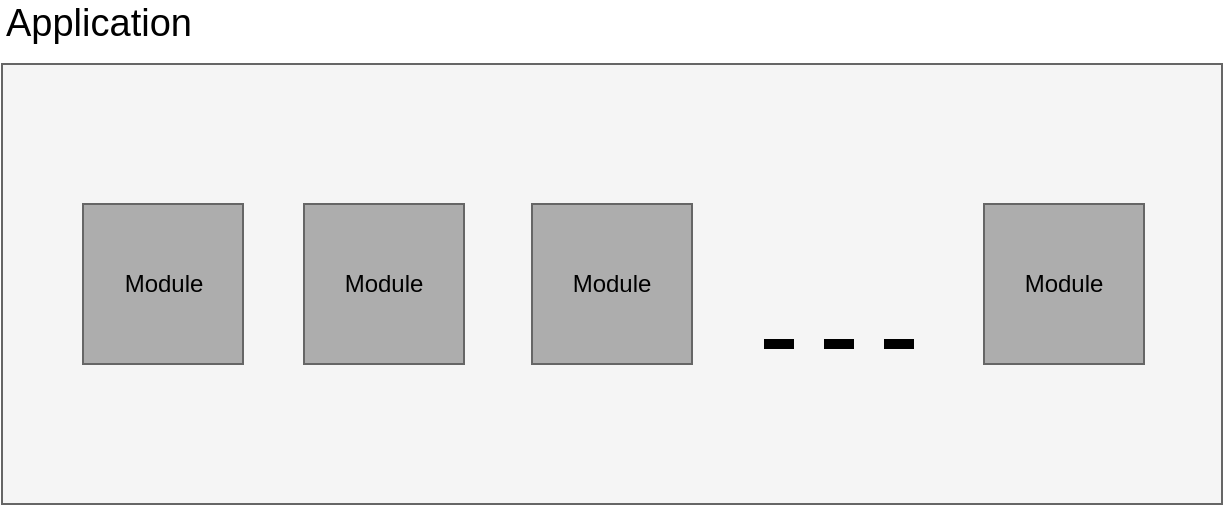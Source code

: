 <mxfile version="13.5.8" type="github"><diagram id="50-dxNu6QEocUzWJCUK6" name="Page-1"><mxGraphModel dx="1359" dy="990" grid="1" gridSize="10" guides="1" tooltips="1" connect="1" arrows="1" fold="1" page="1" pageScale="1" pageWidth="827" pageHeight="1169" math="0" shadow="0"><root><mxCell id="0"/><mxCell id="1" parent="0"/><mxCell id="RSu4hF7rdPxftlBYTb2N-1" value="" style="rounded=0;whiteSpace=wrap;html=1;fillColor=#f5f5f5;strokeColor=#666666;fontColor=#333333;" vertex="1" parent="1"><mxGeometry x="109" y="240" width="610" height="220" as="geometry"/></mxCell><mxCell id="RSu4hF7rdPxftlBYTb2N-2" value="Application" style="text;html=1;strokeColor=none;fillColor=none;align=left;verticalAlign=middle;whiteSpace=wrap;rounded=0;fontSize=19;" vertex="1" parent="1"><mxGeometry x="109" y="210" width="161" height="20" as="geometry"/></mxCell><mxCell id="RSu4hF7rdPxftlBYTb2N-3" value="" style="whiteSpace=wrap;html=1;aspect=fixed;fontSize=19;strokeColor=#666666;fontColor=#333333;fillColor=#ADADAD;" vertex="1" parent="1"><mxGeometry x="149.5" y="310" width="80" height="80" as="geometry"/></mxCell><mxCell id="RSu4hF7rdPxftlBYTb2N-4" value="" style="whiteSpace=wrap;html=1;aspect=fixed;fontSize=19;strokeColor=#666666;fontColor=#333333;fillColor=#ADADAD;" vertex="1" parent="1"><mxGeometry x="260" y="310" width="80" height="80" as="geometry"/></mxCell><mxCell id="RSu4hF7rdPxftlBYTb2N-5" value="" style="whiteSpace=wrap;html=1;aspect=fixed;fontSize=19;strokeColor=#666666;fontColor=#333333;fillColor=#ADADAD;" vertex="1" parent="1"><mxGeometry x="374" y="310" width="80" height="80" as="geometry"/></mxCell><mxCell id="RSu4hF7rdPxftlBYTb2N-6" value="" style="whiteSpace=wrap;html=1;aspect=fixed;fontSize=19;strokeColor=#666666;fontColor=#333333;fillColor=#ADADAD;" vertex="1" parent="1"><mxGeometry x="600" y="310" width="80" height="80" as="geometry"/></mxCell><mxCell id="RSu4hF7rdPxftlBYTb2N-7" value="Module" style="text;html=1;strokeColor=none;fillColor=none;align=center;verticalAlign=middle;whiteSpace=wrap;rounded=0;fontSize=12;" vertex="1" parent="1"><mxGeometry x="169.5" y="340" width="40" height="20" as="geometry"/></mxCell><mxCell id="RSu4hF7rdPxftlBYTb2N-8" value="Module" style="text;html=1;strokeColor=none;fillColor=none;align=center;verticalAlign=middle;whiteSpace=wrap;rounded=0;fontSize=12;" vertex="1" parent="1"><mxGeometry x="280" y="340" width="40" height="20" as="geometry"/></mxCell><mxCell id="RSu4hF7rdPxftlBYTb2N-9" value="Module" style="text;html=1;strokeColor=none;fillColor=none;align=center;verticalAlign=middle;whiteSpace=wrap;rounded=0;fontSize=12;" vertex="1" parent="1"><mxGeometry x="394" y="340" width="40" height="20" as="geometry"/></mxCell><mxCell id="RSu4hF7rdPxftlBYTb2N-10" value="Module" style="text;html=1;strokeColor=none;fillColor=none;align=center;verticalAlign=middle;whiteSpace=wrap;rounded=0;fontSize=12;" vertex="1" parent="1"><mxGeometry x="620" y="340" width="40" height="20" as="geometry"/></mxCell><mxCell id="RSu4hF7rdPxftlBYTb2N-11" value="" style="endArrow=none;dashed=1;html=1;fontSize=12;strokeWidth=5;" edge="1" parent="1"><mxGeometry width="50" height="50" relative="1" as="geometry"><mxPoint x="490" y="380" as="sourcePoint"/><mxPoint x="570" y="380" as="targetPoint"/></mxGeometry></mxCell></root></mxGraphModel></diagram></mxfile>